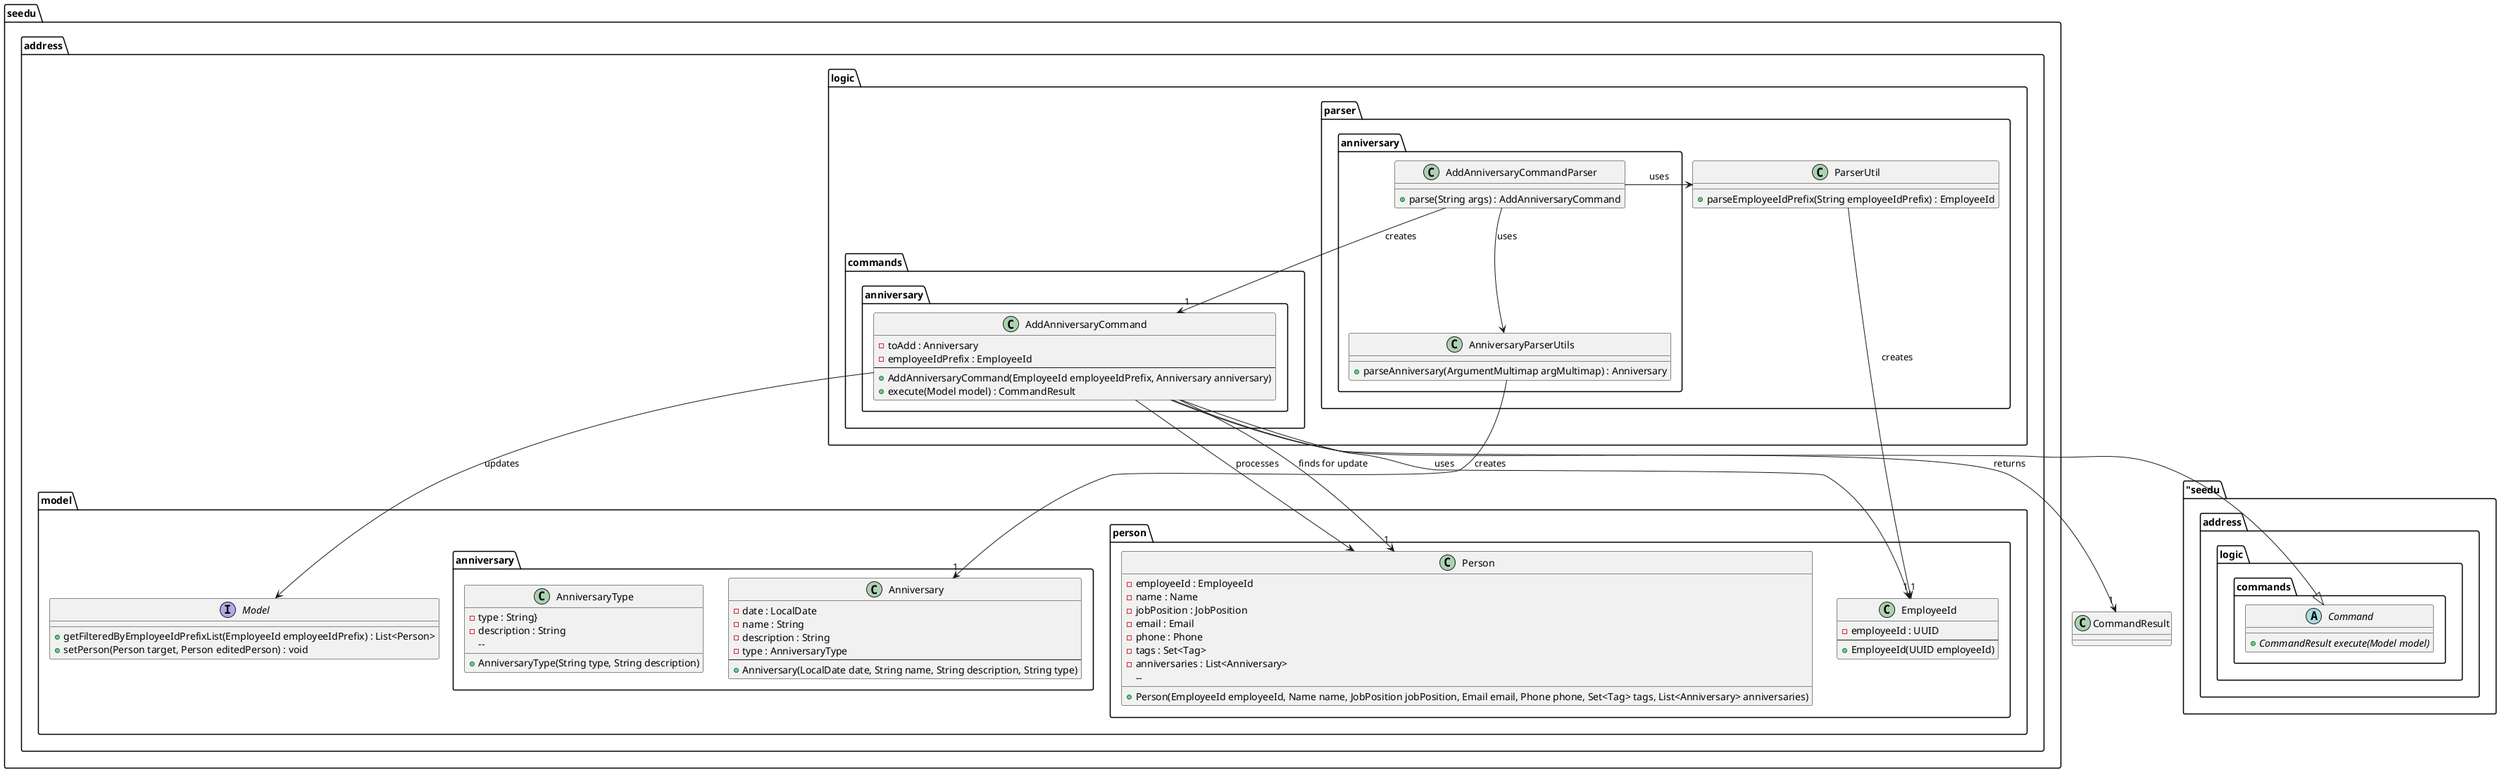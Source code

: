 @startuml
package seedu.address.logic.parser.anniversary {
    class AddAnniversaryCommandParser {
        + parse(String args) : AddAnniversaryCommand
    }
    class AnniversaryParserUtils {
        + parseAnniversary(ArgumentMultimap argMultimap) : Anniversary
    }
}
package seedu.address.logic.parser {
    class ParserUtil {
    + parseEmployeeIdPrefix(String employeeIdPrefix) : EmployeeId
    }
}

package "seedu.address.logic.commands {
    abstract class Command {
    + CommandResult execute(Model model) {abstract}
    }
}

package seedu.address.model {
    interface Model {
        + getFilteredByEmployeeIdPrefixList(EmployeeId employeeIdPrefix) : List<Person>
        + setPerson(Person target, Person editedPerson) : void
    }
}

package seedu.address.logic.commands.anniversary {
    class AddAnniversaryCommand {
        - toAdd : Anniversary
        - employeeIdPrefix : EmployeeId
        --
        + AddAnniversaryCommand(EmployeeId employeeIdPrefix, Anniversary anniversary)
        + execute(Model model) : CommandResult
    }
}

package seedu.address.model.anniversary {
    class Anniversary {
        - date : LocalDate
        - name : String
        - description : String
        - type : AnniversaryType
        --
        + Anniversary(LocalDate date, String name, String description, String type)
    }
    class AnniversaryType {
    - type : String}
        - description : String
        --
        + AnniversaryType(String type, String description)
    }
}
package seedu.address.model.person {
    class EmployeeId {
        - employeeId : UUID
        --
        + EmployeeId(UUID employeeId)
    }
    class Person {
    - employeeId : EmployeeId
        - name : Name
        - jobPosition : JobPosition
        - email : Email
        - phone : Phone
        - tags : Set<Tag>
        - anniversaries : List<Anniversary>
        --
        + Person(EmployeeId employeeId, Name name, JobPosition jobPosition, Email email, Phone phone, Set<Tag> tags, List<Anniversary> anniversaries)
    }
}

AddAnniversaryCommand --|> Command
AddAnniversaryCommandParser --> "1" AddAnniversaryCommand : creates
AddAnniversaryCommandParser --> AnniversaryParserUtils : uses
AddAnniversaryCommandParser -> ParserUtil : uses
ParserUtil --> "1" EmployeeId : creates
AnniversaryParserUtils -> "1" Anniversary : creates
AddAnniversaryCommand --> "1" CommandResult : returns
AddAnniversaryCommand --> "1" EmployeeId : uses
AddAnniversaryCommand -> Person : processes
AddAnniversaryCommand -> "1" Person : finds for update
AddAnniversaryCommand -> Model : updates



@enduml



// AddAnniversaryCommand.java


/**
 * Adds an anniversary to an existing Person in the address book.
 */

    /**
     * Creates an AddAnniversaryCommand to add the specified {@code Anniversary} to the person with given employeeId.
     */
    public AddAnniversaryCommand(EmployeeId employeeIdPrefix, Anniversary anniversary) {
        requireNonNull(employeeIdPrefix);
        requireNonNull(anniversary);
        this.employeeIdPrefix = employeeIdPrefix;
        this.toAdd = anniversary;
    }

    @Override
    public CommandResult execute(Model model) throws CommandException {
        requireNonNull(model);
        List<Person> matchedEmployees = model.getFilteredByEmployeeIdPrefixList(employeeIdPrefix);

        if (matchedEmployees.size() > 1) {
            throw new CommandException(String.format(
                    Messages.MESSAGE_MULTIPLE_EMPLOYEES_FOUND_WITH_PREFIX,
                    employeeIdPrefix
            ));
        }

        if (matchedEmployees.isEmpty()) {
            throw new CommandException(String.format(
                    Messages.MESSAGE_PERSON_PREFIX_NOT_FOUND,
                    employeeIdPrefix
            ));
        }

        Person personToEdit = matchedEmployees.get(0);

        // Check if the same anniversary already exists
        boolean duplicate = personToEdit.getAnniversaries().stream()
                .anyMatch(existing ->
                        existing.getDate().equals(toAdd.getDate())
                                && existing.getName().equals(toAdd.getName())
                                && existing.getDescription().equals(toAdd.getDescription())
                                && existing.getType().equals(toAdd.getType())
                );
        if (duplicate) {
            throw new CommandException(MESSAGE_DUPLICATE_ANNIVERSARY);
        }

        // Create a new Person object with updated anniversaries
        List<Anniversary> anniversaryList = new ArrayList<>(personToEdit.getAnniversaries());
        anniversaryList.add(toAdd);
        Person updatedPerson = Person.builder()
                .employeeId(personToEdit.getEmployeeId())
                .name(personToEdit.getName())
                .jobPosition(personToEdit.getJobPosition())
                .email(personToEdit.getEmail())
                .phone(personToEdit.getPhone())
                .tags(personToEdit.getTags())
                .anniversaries(anniversaryList).build();

        // update the model
        model.setPerson(personToEdit, updatedPerson);

        return new CommandResult(String.format(MESSAGE_SUCCESS, toAdd));
    }
}
